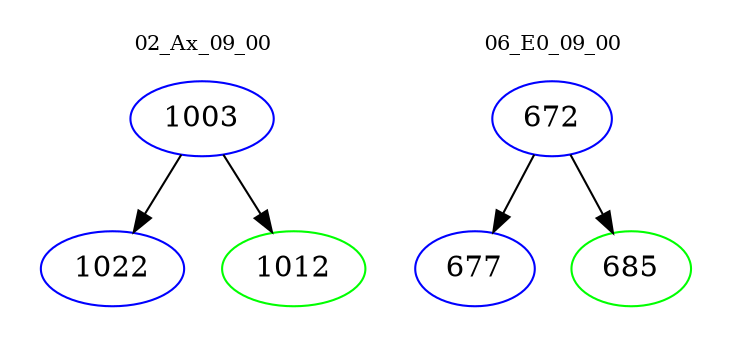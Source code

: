 digraph{
subgraph cluster_0 {
color = white
label = "02_Ax_09_00";
fontsize=10;
T0_1003 [label="1003", color="blue"]
T0_1003 -> T0_1022 [color="black"]
T0_1022 [label="1022", color="blue"]
T0_1003 -> T0_1012 [color="black"]
T0_1012 [label="1012", color="green"]
}
subgraph cluster_1 {
color = white
label = "06_E0_09_00";
fontsize=10;
T1_672 [label="672", color="blue"]
T1_672 -> T1_677 [color="black"]
T1_677 [label="677", color="blue"]
T1_672 -> T1_685 [color="black"]
T1_685 [label="685", color="green"]
}
}
